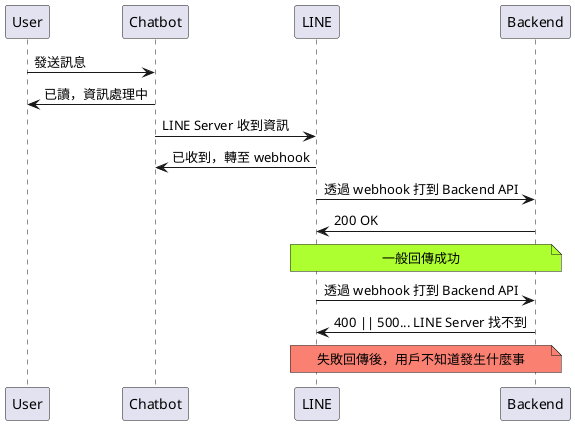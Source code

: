 @startuml

User->Chatbot: 發送訊息
Chatbot->User: 已讀，資訊處理中
Chatbot->LINE: LINE Server 收到資訊
LINE->Chatbot: 已收到，轉至 webhook
LINE->Backend: 透過 webhook 打到 Backend API
Backend->LINE: 200 OK
note over LINE, Backend #ADFF2F: 一般回傳成功


LINE->Backend: 透過 webhook 打到 Backend API
Backend->LINE: 400 || 500... LINE Server 找不到

note over LINE, Backend #FA8072: 失敗回傳後，用戶不知道發生什麼事

@enduml
